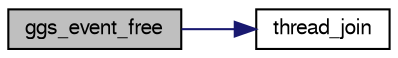 digraph "ggs_event_free"
{
 // LATEX_PDF_SIZE
  bgcolor="transparent";
  edge [fontname="FreeSans",fontsize="10",labelfontname="FreeSans",labelfontsize="10"];
  node [fontname="FreeSans",fontsize="10",shape=record];
  rankdir="LR";
  Node1 [label="ggs_event_free",height=0.2,width=0.4,color="black", fillcolor="grey75", style="filled", fontcolor="black",tooltip="ggs_event_free"];
  Node1 -> Node2 [color="midnightblue",fontsize="10",style="solid",fontname="FreeSans"];
  Node2 [label="thread_join",height=0.2,width=0.4,color="black",URL="$util_8c.html#a52efa84f4cfd49921787886d9543ab64",tooltip="Join a thread."];
}
